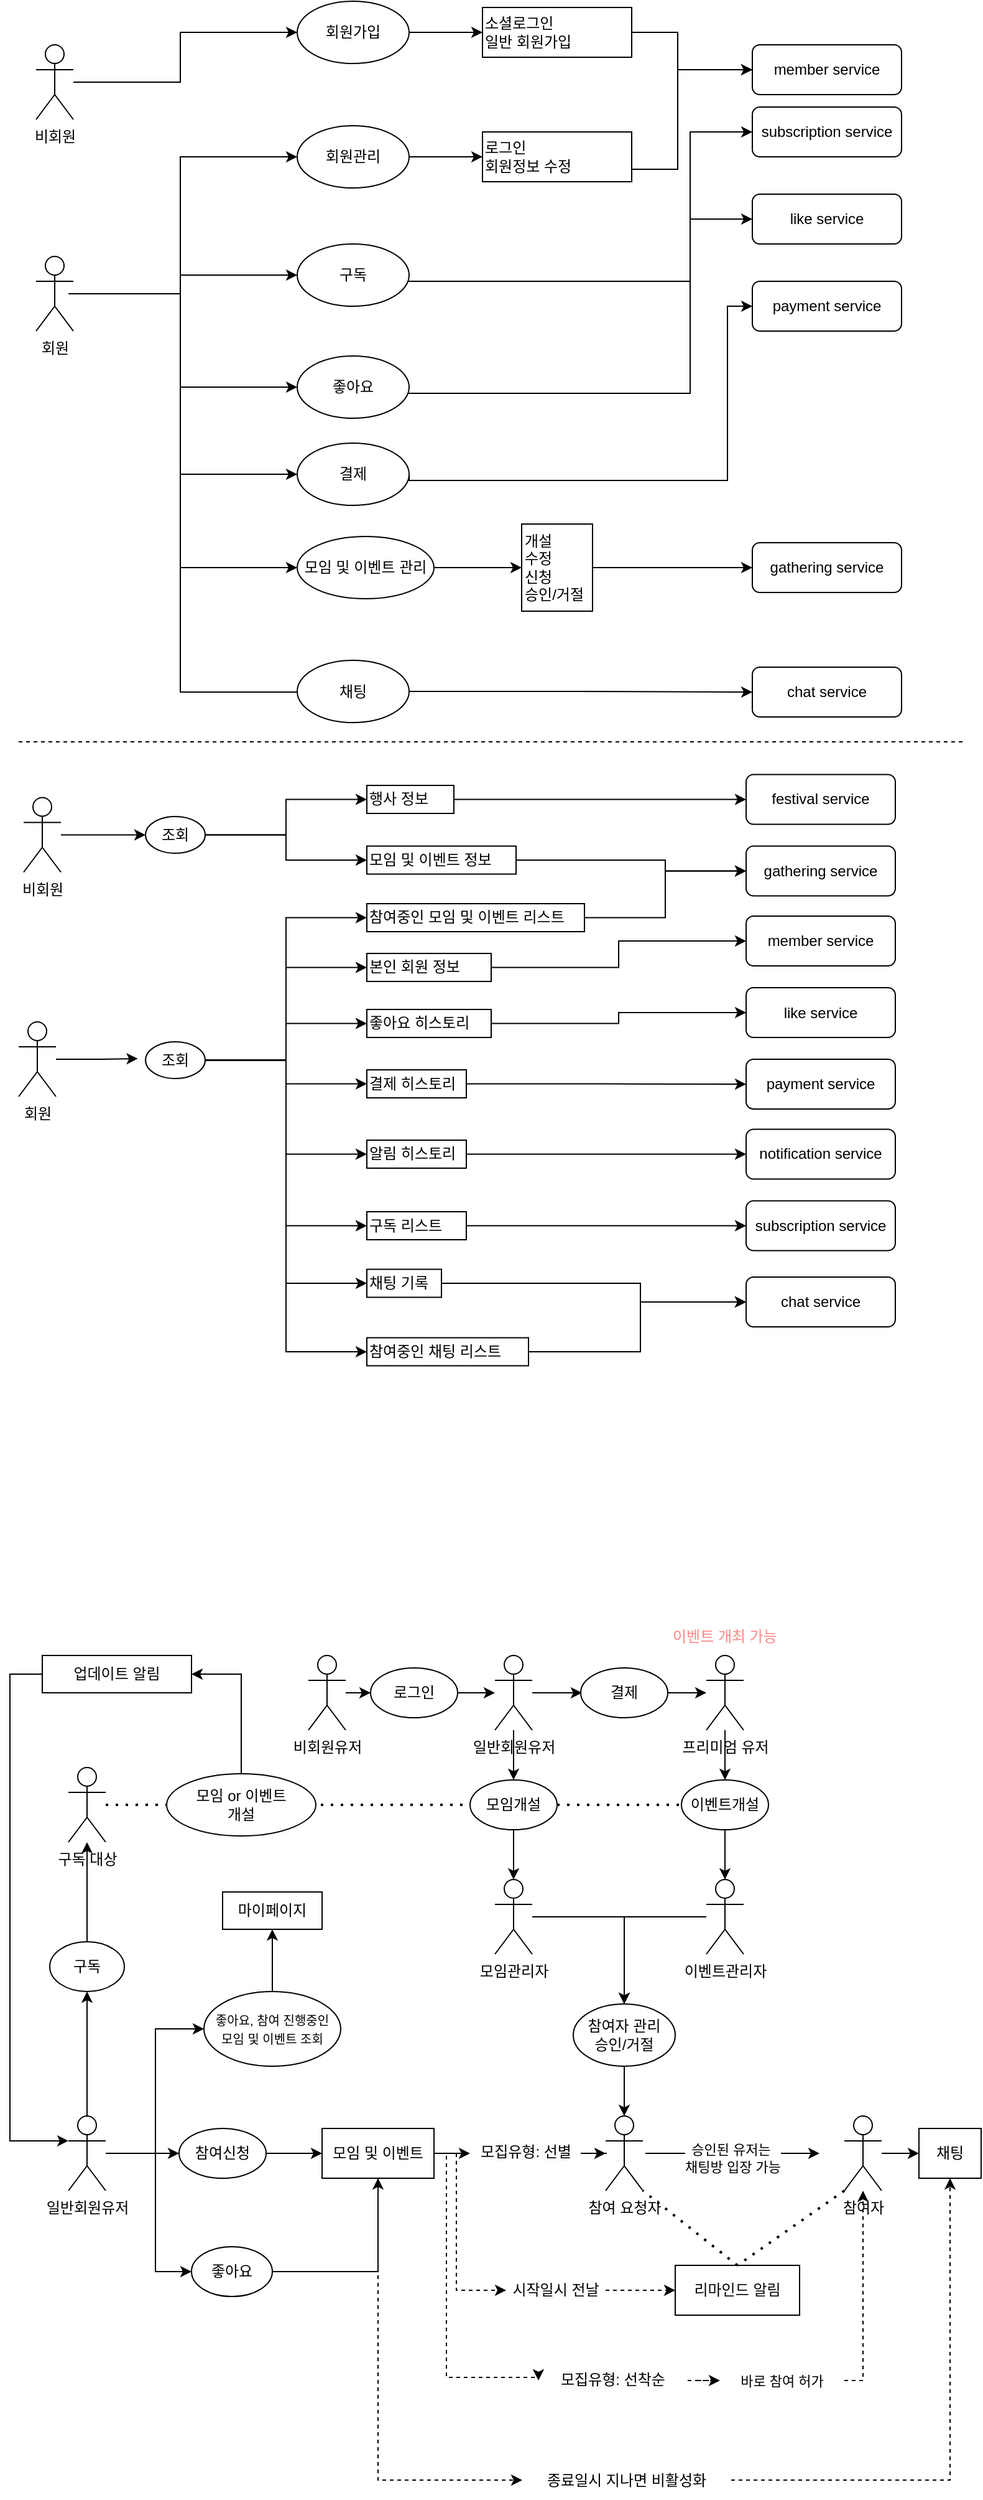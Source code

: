 <mxfile version="24.3.0" type="github">
  <diagram name="페이지-1" id="MK5Hw0KBVoJ_4Murm1ev">
    <mxGraphModel dx="954" dy="548" grid="0" gridSize="10" guides="1" tooltips="1" connect="1" arrows="1" fold="1" page="1" pageScale="1" pageWidth="827" pageHeight="1169" math="0" shadow="0">
      <root>
        <mxCell id="0" />
        <mxCell id="1" parent="0" />
        <mxCell id="NeVZHB2cAkmc2NvBBLA5-3" style="edgeStyle=orthogonalEdgeStyle;rounded=0;orthogonalLoop=1;jettySize=auto;html=1;entryX=0;entryY=0.5;entryDx=0;entryDy=0;" parent="1" source="ANXaPgxON0iwH09Vxr6g-2" target="ANXaPgxON0iwH09Vxr6g-25" edge="1">
          <mxGeometry relative="1" as="geometry">
            <mxPoint x="250" y="30" as="targetPoint" />
            <Array as="points">
              <mxPoint x="160" y="70" />
              <mxPoint x="160" y="30" />
            </Array>
          </mxGeometry>
        </mxCell>
        <mxCell id="ANXaPgxON0iwH09Vxr6g-2" value="비회원" style="shape=umlActor;verticalLabelPosition=bottom;verticalAlign=top;html=1;outlineConnect=0;" parent="1" vertex="1">
          <mxGeometry x="44" y="40" width="30" height="60" as="geometry" />
        </mxCell>
        <mxCell id="ANXaPgxON0iwH09Vxr6g-62" style="edgeStyle=orthogonalEdgeStyle;rounded=0;orthogonalLoop=1;jettySize=auto;html=1;entryX=0;entryY=0.5;entryDx=0;entryDy=0;" parent="1" source="ANXaPgxON0iwH09Vxr6g-9" target="ANXaPgxON0iwH09Vxr6g-28" edge="1">
          <mxGeometry relative="1" as="geometry">
            <Array as="points">
              <mxPoint x="160" y="240" />
              <mxPoint x="160" y="225" />
            </Array>
          </mxGeometry>
        </mxCell>
        <mxCell id="ANXaPgxON0iwH09Vxr6g-63" style="edgeStyle=orthogonalEdgeStyle;rounded=0;orthogonalLoop=1;jettySize=auto;html=1;entryX=0;entryY=0.5;entryDx=0;entryDy=0;" parent="1" source="ANXaPgxON0iwH09Vxr6g-9" target="ANXaPgxON0iwH09Vxr6g-29" edge="1">
          <mxGeometry relative="1" as="geometry">
            <Array as="points">
              <mxPoint x="160" y="240" />
              <mxPoint x="160" y="315" />
            </Array>
          </mxGeometry>
        </mxCell>
        <mxCell id="ANXaPgxON0iwH09Vxr6g-65" style="edgeStyle=orthogonalEdgeStyle;rounded=0;orthogonalLoop=1;jettySize=auto;html=1;entryX=0;entryY=0.5;entryDx=0;entryDy=0;" parent="1" source="ANXaPgxON0iwH09Vxr6g-9" target="ANXaPgxON0iwH09Vxr6g-30" edge="1">
          <mxGeometry relative="1" as="geometry">
            <Array as="points">
              <mxPoint x="160" y="240" />
              <mxPoint x="160" y="385" />
            </Array>
          </mxGeometry>
        </mxCell>
        <mxCell id="ANXaPgxON0iwH09Vxr6g-80" style="edgeStyle=orthogonalEdgeStyle;rounded=0;orthogonalLoop=1;jettySize=auto;html=1;entryX=0;entryY=0.5;entryDx=0;entryDy=0;" parent="1" source="ANXaPgxON0iwH09Vxr6g-9" target="ANXaPgxON0iwH09Vxr6g-36" edge="1">
          <mxGeometry relative="1" as="geometry">
            <Array as="points">
              <mxPoint x="160" y="240" />
              <mxPoint x="160" y="560" />
              <mxPoint x="280" y="560" />
            </Array>
          </mxGeometry>
        </mxCell>
        <mxCell id="NeVZHB2cAkmc2NvBBLA5-2" style="edgeStyle=orthogonalEdgeStyle;rounded=0;orthogonalLoop=1;jettySize=auto;html=1;entryX=0;entryY=0.5;entryDx=0;entryDy=0;" parent="1" target="ANXaPgxON0iwH09Vxr6g-31" edge="1">
          <mxGeometry relative="1" as="geometry">
            <mxPoint x="70" y="240" as="sourcePoint" />
            <mxPoint x="266" y="455" as="targetPoint" />
            <Array as="points">
              <mxPoint x="160" y="240" />
              <mxPoint x="160" y="460" />
            </Array>
          </mxGeometry>
        </mxCell>
        <mxCell id="NeVZHB2cAkmc2NvBBLA5-11" style="edgeStyle=orthogonalEdgeStyle;rounded=0;orthogonalLoop=1;jettySize=auto;html=1;entryX=0;entryY=0.5;entryDx=0;entryDy=0;" parent="1" source="ANXaPgxON0iwH09Vxr6g-9" target="ANXaPgxON0iwH09Vxr6g-26" edge="1">
          <mxGeometry relative="1" as="geometry">
            <Array as="points">
              <mxPoint x="160" y="240" />
              <mxPoint x="160" y="130" />
            </Array>
          </mxGeometry>
        </mxCell>
        <mxCell id="ANXaPgxON0iwH09Vxr6g-9" value="회&lt;span style=&quot;background-color: initial;&quot;&gt;원&lt;/span&gt;" style="shape=umlActor;verticalLabelPosition=bottom;verticalAlign=top;html=1;outlineConnect=0;" parent="1" vertex="1">
          <mxGeometry x="44" y="210" width="30" height="60" as="geometry" />
        </mxCell>
        <mxCell id="NeVZHB2cAkmc2NvBBLA5-5" style="edgeStyle=orthogonalEdgeStyle;rounded=0;orthogonalLoop=1;jettySize=auto;html=1;entryX=0;entryY=0.5;entryDx=0;entryDy=0;" parent="1" source="ANXaPgxON0iwH09Vxr6g-25" target="ANXaPgxON0iwH09Vxr6g-56" edge="1">
          <mxGeometry relative="1" as="geometry">
            <mxPoint x="394" y="30" as="targetPoint" />
          </mxGeometry>
        </mxCell>
        <mxCell id="ANXaPgxON0iwH09Vxr6g-25" value="회원가입" style="ellipse;whiteSpace=wrap;html=1;" parent="1" vertex="1">
          <mxGeometry x="254" y="5" width="90" height="50" as="geometry" />
        </mxCell>
        <mxCell id="NeVZHB2cAkmc2NvBBLA5-6" style="edgeStyle=orthogonalEdgeStyle;rounded=0;orthogonalLoop=1;jettySize=auto;html=1;entryX=0;entryY=0.5;entryDx=0;entryDy=0;" parent="1" source="ANXaPgxON0iwH09Vxr6g-26" target="ANXaPgxON0iwH09Vxr6g-52" edge="1">
          <mxGeometry relative="1" as="geometry">
            <mxPoint x="394" y="130" as="targetPoint" />
          </mxGeometry>
        </mxCell>
        <mxCell id="ANXaPgxON0iwH09Vxr6g-26" value="회원관리" style="ellipse;whiteSpace=wrap;html=1;" parent="1" vertex="1">
          <mxGeometry x="254" y="105" width="90" height="50" as="geometry" />
        </mxCell>
        <mxCell id="ANXaPgxON0iwH09Vxr6g-61" style="edgeStyle=orthogonalEdgeStyle;rounded=0;orthogonalLoop=1;jettySize=auto;html=1;entryX=0;entryY=0.5;entryDx=0;entryDy=0;" parent="1" source="ANXaPgxON0iwH09Vxr6g-28" target="ANXaPgxON0iwH09Vxr6g-43" edge="1">
          <mxGeometry relative="1" as="geometry">
            <Array as="points">
              <mxPoint x="570" y="230" />
              <mxPoint x="570" y="110" />
            </Array>
          </mxGeometry>
        </mxCell>
        <mxCell id="ANXaPgxON0iwH09Vxr6g-28" value="구독" style="ellipse;whiteSpace=wrap;html=1;" parent="1" vertex="1">
          <mxGeometry x="254" y="200" width="90" height="50" as="geometry" />
        </mxCell>
        <mxCell id="ANXaPgxON0iwH09Vxr6g-64" style="edgeStyle=orthogonalEdgeStyle;rounded=0;orthogonalLoop=1;jettySize=auto;html=1;entryX=0;entryY=0.5;entryDx=0;entryDy=0;" parent="1" source="ANXaPgxON0iwH09Vxr6g-29" target="ANXaPgxON0iwH09Vxr6g-48" edge="1">
          <mxGeometry relative="1" as="geometry">
            <Array as="points">
              <mxPoint x="570" y="320" />
              <mxPoint x="570" y="180" />
            </Array>
          </mxGeometry>
        </mxCell>
        <mxCell id="ANXaPgxON0iwH09Vxr6g-29" value="좋아요" style="ellipse;whiteSpace=wrap;html=1;" parent="1" vertex="1">
          <mxGeometry x="254" y="290" width="90" height="50" as="geometry" />
        </mxCell>
        <mxCell id="ANXaPgxON0iwH09Vxr6g-66" style="edgeStyle=orthogonalEdgeStyle;rounded=0;orthogonalLoop=1;jettySize=auto;html=1;exitX=1;exitY=0.5;exitDx=0;exitDy=0;entryX=0;entryY=0.5;entryDx=0;entryDy=0;" parent="1" source="ANXaPgxON0iwH09Vxr6g-30" target="ANXaPgxON0iwH09Vxr6g-45" edge="1">
          <mxGeometry relative="1" as="geometry">
            <Array as="points">
              <mxPoint x="600" y="390" />
              <mxPoint x="600" y="250" />
            </Array>
          </mxGeometry>
        </mxCell>
        <mxCell id="ANXaPgxON0iwH09Vxr6g-30" value="결제" style="ellipse;whiteSpace=wrap;html=1;" parent="1" vertex="1">
          <mxGeometry x="254" y="360" width="90" height="50" as="geometry" />
        </mxCell>
        <mxCell id="NeVZHB2cAkmc2NvBBLA5-9" style="edgeStyle=orthogonalEdgeStyle;rounded=0;orthogonalLoop=1;jettySize=auto;html=1;exitX=1;exitY=0.5;exitDx=0;exitDy=0;" parent="1" source="ANXaPgxON0iwH09Vxr6g-31" target="ANXaPgxON0iwH09Vxr6g-76" edge="1">
          <mxGeometry relative="1" as="geometry" />
        </mxCell>
        <mxCell id="ANXaPgxON0iwH09Vxr6g-31" value="모임 및 이벤트 관리" style="ellipse;whiteSpace=wrap;html=1;" parent="1" vertex="1">
          <mxGeometry x="254" y="435" width="110" height="50" as="geometry" />
        </mxCell>
        <mxCell id="ANXaPgxON0iwH09Vxr6g-81" style="edgeStyle=orthogonalEdgeStyle;rounded=0;orthogonalLoop=1;jettySize=auto;html=1;entryX=0;entryY=0.5;entryDx=0;entryDy=0;" parent="1" source="ANXaPgxON0iwH09Vxr6g-36" target="ANXaPgxON0iwH09Vxr6g-47" edge="1">
          <mxGeometry relative="1" as="geometry" />
        </mxCell>
        <mxCell id="ANXaPgxON0iwH09Vxr6g-36" value="채팅" style="ellipse;whiteSpace=wrap;html=1;" parent="1" vertex="1">
          <mxGeometry x="254" y="534.5" width="90" height="50" as="geometry" />
        </mxCell>
        <mxCell id="ANXaPgxON0iwH09Vxr6g-42" value="member service" style="rounded=1;whiteSpace=wrap;html=1;" parent="1" vertex="1">
          <mxGeometry x="620" y="40" width="120" height="40" as="geometry" />
        </mxCell>
        <mxCell id="ANXaPgxON0iwH09Vxr6g-43" value="subscription service" style="rounded=1;whiteSpace=wrap;html=1;" parent="1" vertex="1">
          <mxGeometry x="620" y="90" width="120" height="40" as="geometry" />
        </mxCell>
        <mxCell id="ANXaPgxON0iwH09Vxr6g-45" value="payment&amp;nbsp;&lt;span style=&quot;background-color: initial;&quot;&gt;service&lt;/span&gt;" style="rounded=1;whiteSpace=wrap;html=1;" parent="1" vertex="1">
          <mxGeometry x="620" y="230" width="120" height="40" as="geometry" />
        </mxCell>
        <mxCell id="ANXaPgxON0iwH09Vxr6g-46" value="notification&amp;nbsp;&lt;span style=&quot;background-color: initial;&quot;&gt;service&lt;/span&gt;" style="rounded=1;whiteSpace=wrap;html=1;" parent="1" vertex="1">
          <mxGeometry x="615" y="911.25" width="120" height="40" as="geometry" />
        </mxCell>
        <mxCell id="ANXaPgxON0iwH09Vxr6g-47" value="&lt;span style=&quot;background-color: initial;&quot;&gt;chat service&lt;/span&gt;" style="rounded=1;whiteSpace=wrap;html=1;" parent="1" vertex="1">
          <mxGeometry x="620" y="540" width="120" height="40" as="geometry" />
        </mxCell>
        <mxCell id="ANXaPgxON0iwH09Vxr6g-48" value="&lt;span style=&quot;background-color: initial;&quot;&gt;like service&lt;/span&gt;" style="rounded=1;whiteSpace=wrap;html=1;" parent="1" vertex="1">
          <mxGeometry x="620" y="160" width="120" height="40" as="geometry" />
        </mxCell>
        <mxCell id="ANXaPgxON0iwH09Vxr6g-49" value="&lt;span style=&quot;background-color: initial;&quot;&gt;festival service&lt;/span&gt;" style="rounded=1;whiteSpace=wrap;html=1;" parent="1" vertex="1">
          <mxGeometry x="615" y="626.25" width="120" height="40" as="geometry" />
        </mxCell>
        <mxCell id="ANXaPgxON0iwH09Vxr6g-50" value="&lt;span style=&quot;background-color: initial;&quot;&gt;gathering service&lt;/span&gt;" style="rounded=1;whiteSpace=wrap;html=1;" parent="1" vertex="1">
          <mxGeometry x="620" y="440" width="120" height="40" as="geometry" />
        </mxCell>
        <mxCell id="NeVZHB2cAkmc2NvBBLA5-8" style="edgeStyle=orthogonalEdgeStyle;rounded=0;orthogonalLoop=1;jettySize=auto;html=1;entryX=0;entryY=0.5;entryDx=0;entryDy=0;" parent="1" source="ANXaPgxON0iwH09Vxr6g-52" target="ANXaPgxON0iwH09Vxr6g-42" edge="1">
          <mxGeometry relative="1" as="geometry">
            <Array as="points">
              <mxPoint x="560" y="140" />
              <mxPoint x="560" y="60" />
            </Array>
          </mxGeometry>
        </mxCell>
        <mxCell id="ANXaPgxON0iwH09Vxr6g-52" value="로그인&lt;div&gt;회원정보 수정&lt;/div&gt;" style="rounded=0;whiteSpace=wrap;html=1;align=left;" parent="1" vertex="1">
          <mxGeometry x="403" y="110" width="120" height="40" as="geometry" />
        </mxCell>
        <mxCell id="NeVZHB2cAkmc2NvBBLA5-7" style="edgeStyle=orthogonalEdgeStyle;rounded=0;orthogonalLoop=1;jettySize=auto;html=1;exitX=1;exitY=0.5;exitDx=0;exitDy=0;entryX=0;entryY=0.5;entryDx=0;entryDy=0;" parent="1" source="ANXaPgxON0iwH09Vxr6g-56" target="ANXaPgxON0iwH09Vxr6g-42" edge="1">
          <mxGeometry relative="1" as="geometry">
            <Array as="points">
              <mxPoint x="560" y="30" />
              <mxPoint x="560" y="60" />
            </Array>
          </mxGeometry>
        </mxCell>
        <mxCell id="ANXaPgxON0iwH09Vxr6g-56" value="소셜로그인&lt;div&gt;일반 회원가입&lt;/div&gt;" style="rounded=0;whiteSpace=wrap;html=1;align=left;" parent="1" vertex="1">
          <mxGeometry x="403" y="10" width="120" height="40" as="geometry" />
        </mxCell>
        <mxCell id="NeVZHB2cAkmc2NvBBLA5-10" style="edgeStyle=orthogonalEdgeStyle;rounded=0;orthogonalLoop=1;jettySize=auto;html=1;entryX=0;entryY=0.5;entryDx=0;entryDy=0;" parent="1" source="ANXaPgxON0iwH09Vxr6g-76" target="ANXaPgxON0iwH09Vxr6g-50" edge="1">
          <mxGeometry relative="1" as="geometry" />
        </mxCell>
        <mxCell id="ANXaPgxON0iwH09Vxr6g-76" value="개설&lt;div&gt;수정&lt;/div&gt;&lt;div&gt;신청&lt;/div&gt;&lt;div&gt;승인/거절&lt;/div&gt;" style="rounded=0;whiteSpace=wrap;html=1;align=left;" parent="1" vertex="1">
          <mxGeometry x="434.5" y="425" width="57" height="70" as="geometry" />
        </mxCell>
        <mxCell id="ANXaPgxON0iwH09Vxr6g-82" value="" style="endArrow=none;dashed=1;html=1;rounded=0;" parent="1" edge="1">
          <mxGeometry width="50" height="50" relative="1" as="geometry">
            <mxPoint x="30" y="600" as="sourcePoint" />
            <mxPoint x="790" y="600" as="targetPoint" />
          </mxGeometry>
        </mxCell>
        <mxCell id="ANXaPgxON0iwH09Vxr6g-84" value="&lt;span style=&quot;background-color: initial;&quot;&gt;chat service&lt;/span&gt;" style="rounded=1;whiteSpace=wrap;html=1;" parent="1" vertex="1">
          <mxGeometry x="615" y="1030" width="120" height="40" as="geometry" />
        </mxCell>
        <mxCell id="ANXaPgxON0iwH09Vxr6g-85" value="member service" style="rounded=1;whiteSpace=wrap;html=1;" parent="1" vertex="1">
          <mxGeometry x="615" y="740" width="120" height="40" as="geometry" />
        </mxCell>
        <mxCell id="ANXaPgxON0iwH09Vxr6g-86" value="subscription service" style="rounded=1;whiteSpace=wrap;html=1;" parent="1" vertex="1">
          <mxGeometry x="615" y="968.75" width="120" height="40" as="geometry" />
        </mxCell>
        <mxCell id="ANXaPgxON0iwH09Vxr6g-87" value="payment&amp;nbsp;&lt;span style=&quot;background-color: initial;&quot;&gt;service&lt;/span&gt;" style="rounded=1;whiteSpace=wrap;html=1;" parent="1" vertex="1">
          <mxGeometry x="615" y="855" width="120" height="40" as="geometry" />
        </mxCell>
        <mxCell id="ANXaPgxON0iwH09Vxr6g-88" value="&lt;span style=&quot;background-color: initial;&quot;&gt;like service&lt;/span&gt;" style="rounded=1;whiteSpace=wrap;html=1;" parent="1" vertex="1">
          <mxGeometry x="615" y="797.5" width="120" height="40" as="geometry" />
        </mxCell>
        <mxCell id="ANXaPgxON0iwH09Vxr6g-89" value="&lt;span style=&quot;background-color: initial;&quot;&gt;gathering service&lt;/span&gt;" style="rounded=1;whiteSpace=wrap;html=1;" parent="1" vertex="1">
          <mxGeometry x="615" y="683.75" width="120" height="40" as="geometry" />
        </mxCell>
        <mxCell id="ANXaPgxON0iwH09Vxr6g-139" style="edgeStyle=orthogonalEdgeStyle;rounded=0;orthogonalLoop=1;jettySize=auto;html=1;entryX=0;entryY=0.5;entryDx=0;entryDy=0;" parent="1" source="ANXaPgxON0iwH09Vxr6g-92" target="NeVZHB2cAkmc2NvBBLA5-1" edge="1">
          <mxGeometry relative="1" as="geometry">
            <mxPoint x="140.0" y="674.483" as="targetPoint" />
          </mxGeometry>
        </mxCell>
        <mxCell id="ANXaPgxON0iwH09Vxr6g-92" value="비회원" style="shape=umlActor;verticalLabelPosition=bottom;verticalAlign=top;html=1;outlineConnect=0;" parent="1" vertex="1">
          <mxGeometry x="34" y="644.75" width="30" height="60" as="geometry" />
        </mxCell>
        <mxCell id="ANXaPgxON0iwH09Vxr6g-93" value="회&lt;span style=&quot;background-color: initial;&quot;&gt;원&lt;/span&gt;" style="shape=umlActor;verticalLabelPosition=bottom;verticalAlign=top;html=1;outlineConnect=0;" parent="1" vertex="1">
          <mxGeometry x="30" y="825" width="30" height="60" as="geometry" />
        </mxCell>
        <mxCell id="ANXaPgxON0iwH09Vxr6g-101" style="edgeStyle=orthogonalEdgeStyle;rounded=0;orthogonalLoop=1;jettySize=auto;html=1;entryX=0;entryY=0.5;entryDx=0;entryDy=0;exitX=1;exitY=0.5;exitDx=0;exitDy=0;" parent="1" source="ANXaPgxON0iwH09Vxr6g-126" target="ANXaPgxON0iwH09Vxr6g-85" edge="1">
          <mxGeometry relative="1" as="geometry">
            <mxPoint x="320" y="733.724" as="sourcePoint" />
          </mxGeometry>
        </mxCell>
        <mxCell id="ANXaPgxON0iwH09Vxr6g-105" style="edgeStyle=orthogonalEdgeStyle;rounded=0;orthogonalLoop=1;jettySize=auto;html=1;exitX=1;exitY=0.5;exitDx=0;exitDy=0;entryX=0;entryY=0.5;entryDx=0;entryDy=0;" parent="1" source="ANXaPgxON0iwH09Vxr6g-122" target="ANXaPgxON0iwH09Vxr6g-87" edge="1">
          <mxGeometry relative="1" as="geometry">
            <mxPoint x="320" y="861.25" as="sourcePoint" />
          </mxGeometry>
        </mxCell>
        <mxCell id="ANXaPgxON0iwH09Vxr6g-107" style="edgeStyle=orthogonalEdgeStyle;rounded=0;orthogonalLoop=1;jettySize=auto;html=1;entryX=0;entryY=0.5;entryDx=0;entryDy=0;exitX=1;exitY=0.5;exitDx=0;exitDy=0;" parent="1" source="ANXaPgxON0iwH09Vxr6g-123" target="ANXaPgxON0iwH09Vxr6g-46" edge="1">
          <mxGeometry relative="1" as="geometry">
            <mxPoint x="320" y="931.241" as="sourcePoint" />
          </mxGeometry>
        </mxCell>
        <mxCell id="ANXaPgxON0iwH09Vxr6g-109" style="edgeStyle=orthogonalEdgeStyle;rounded=0;orthogonalLoop=1;jettySize=auto;html=1;entryX=0;entryY=0.5;entryDx=0;entryDy=0;exitX=1;exitY=0.5;exitDx=0;exitDy=0;" parent="1" source="ANXaPgxON0iwH09Vxr6g-121" target="ANXaPgxON0iwH09Vxr6g-86" edge="1">
          <mxGeometry relative="1" as="geometry">
            <mxPoint x="320" y="1002.483" as="sourcePoint" />
          </mxGeometry>
        </mxCell>
        <mxCell id="ANXaPgxON0iwH09Vxr6g-134" style="edgeStyle=orthogonalEdgeStyle;rounded=0;orthogonalLoop=1;jettySize=auto;html=1;entryX=0;entryY=0.5;entryDx=0;entryDy=0;" parent="1" source="ANXaPgxON0iwH09Vxr6g-112" target="ANXaPgxON0iwH09Vxr6g-84" edge="1">
          <mxGeometry relative="1" as="geometry">
            <Array as="points">
              <mxPoint x="530" y="1090" />
              <mxPoint x="530" y="1050" />
            </Array>
          </mxGeometry>
        </mxCell>
        <mxCell id="ANXaPgxON0iwH09Vxr6g-112" value="참여중인 채팅 리스트" style="rounded=0;whiteSpace=wrap;html=1;align=left;" parent="1" vertex="1">
          <mxGeometry x="310" y="1078.75" width="130" height="22.5" as="geometry" />
        </mxCell>
        <mxCell id="ANXaPgxON0iwH09Vxr6g-133" style="edgeStyle=orthogonalEdgeStyle;rounded=0;orthogonalLoop=1;jettySize=auto;html=1;entryX=0;entryY=0.5;entryDx=0;entryDy=0;" parent="1" source="ANXaPgxON0iwH09Vxr6g-120" target="ANXaPgxON0iwH09Vxr6g-84" edge="1">
          <mxGeometry relative="1" as="geometry">
            <Array as="points">
              <mxPoint x="530" y="1035" />
              <mxPoint x="530" y="1050" />
            </Array>
          </mxGeometry>
        </mxCell>
        <mxCell id="ANXaPgxON0iwH09Vxr6g-120" value="채팅 기록" style="rounded=0;whiteSpace=wrap;html=1;align=left;" parent="1" vertex="1">
          <mxGeometry x="310" y="1023.75" width="60" height="22.5" as="geometry" />
        </mxCell>
        <mxCell id="ANXaPgxON0iwH09Vxr6g-121" value="구독 리스트" style="rounded=0;whiteSpace=wrap;html=1;align=left;" parent="1" vertex="1">
          <mxGeometry x="310" y="977.5" width="80" height="22.5" as="geometry" />
        </mxCell>
        <mxCell id="ANXaPgxON0iwH09Vxr6g-122" value="결제 히스토리" style="rounded=0;whiteSpace=wrap;html=1;align=left;" parent="1" vertex="1">
          <mxGeometry x="310" y="863.5" width="80" height="22.5" as="geometry" />
        </mxCell>
        <mxCell id="ANXaPgxON0iwH09Vxr6g-123" value="알림 히스토리" style="rounded=0;whiteSpace=wrap;html=1;align=left;" parent="1" vertex="1">
          <mxGeometry x="310" y="920" width="80" height="22.5" as="geometry" />
        </mxCell>
        <mxCell id="ANXaPgxON0iwH09Vxr6g-152" style="edgeStyle=orthogonalEdgeStyle;rounded=0;orthogonalLoop=1;jettySize=auto;html=1;entryX=0;entryY=0.5;entryDx=0;entryDy=0;" parent="1" source="ANXaPgxON0iwH09Vxr6g-124" target="ANXaPgxON0iwH09Vxr6g-88" edge="1">
          <mxGeometry relative="1" as="geometry" />
        </mxCell>
        <mxCell id="ANXaPgxON0iwH09Vxr6g-124" value="좋아요 히스토리" style="rounded=0;whiteSpace=wrap;html=1;align=left;" parent="1" vertex="1">
          <mxGeometry x="310" y="815" width="100" height="22.5" as="geometry" />
        </mxCell>
        <mxCell id="ANXaPgxON0iwH09Vxr6g-131" style="edgeStyle=orthogonalEdgeStyle;rounded=0;orthogonalLoop=1;jettySize=auto;html=1;entryX=0;entryY=0.5;entryDx=0;entryDy=0;" parent="1" source="ANXaPgxON0iwH09Vxr6g-125" target="ANXaPgxON0iwH09Vxr6g-89" edge="1">
          <mxGeometry relative="1" as="geometry" />
        </mxCell>
        <mxCell id="ANXaPgxON0iwH09Vxr6g-125" value="참여중인 모임 및 이벤트 리스트" style="rounded=0;whiteSpace=wrap;html=1;align=left;" parent="1" vertex="1">
          <mxGeometry x="310" y="730" width="175" height="22.5" as="geometry" />
        </mxCell>
        <mxCell id="ANXaPgxON0iwH09Vxr6g-126" value="본인 회원 정보" style="rounded=0;whiteSpace=wrap;html=1;align=left;" parent="1" vertex="1">
          <mxGeometry x="310" y="770" width="100" height="22.5" as="geometry" />
        </mxCell>
        <mxCell id="ANXaPgxON0iwH09Vxr6g-130" style="edgeStyle=orthogonalEdgeStyle;rounded=0;orthogonalLoop=1;jettySize=auto;html=1;entryX=0;entryY=0.5;entryDx=0;entryDy=0;" parent="1" source="ANXaPgxON0iwH09Vxr6g-127" target="ANXaPgxON0iwH09Vxr6g-89" edge="1">
          <mxGeometry relative="1" as="geometry">
            <Array as="points">
              <mxPoint x="550" y="695" />
              <mxPoint x="550" y="704" />
            </Array>
          </mxGeometry>
        </mxCell>
        <mxCell id="ANXaPgxON0iwH09Vxr6g-127" value="모임 및 이벤트 정보" style="rounded=0;whiteSpace=wrap;html=1;align=left;" parent="1" vertex="1">
          <mxGeometry x="310" y="683.75" width="120" height="22.5" as="geometry" />
        </mxCell>
        <mxCell id="ANXaPgxON0iwH09Vxr6g-132" style="edgeStyle=orthogonalEdgeStyle;rounded=0;orthogonalLoop=1;jettySize=auto;html=1;entryX=0;entryY=0.5;entryDx=0;entryDy=0;exitX=1;exitY=0.5;exitDx=0;exitDy=0;" parent="1" source="ANXaPgxON0iwH09Vxr6g-128" target="ANXaPgxON0iwH09Vxr6g-49" edge="1">
          <mxGeometry relative="1" as="geometry">
            <Array as="points">
              <mxPoint x="450" y="646" />
            </Array>
          </mxGeometry>
        </mxCell>
        <mxCell id="ANXaPgxON0iwH09Vxr6g-128" value="행사 정보" style="rounded=0;whiteSpace=wrap;html=1;align=left;" parent="1" vertex="1">
          <mxGeometry x="310" y="635" width="70" height="22.5" as="geometry" />
        </mxCell>
        <mxCell id="ANXaPgxON0iwH09Vxr6g-142" style="edgeStyle=orthogonalEdgeStyle;rounded=0;orthogonalLoop=1;jettySize=auto;html=1;entryX=0;entryY=0.5;entryDx=0;entryDy=0;exitX=1;exitY=0.5;exitDx=0;exitDy=0;" parent="1" source="NeVZHB2cAkmc2NvBBLA5-1" target="ANXaPgxON0iwH09Vxr6g-127" edge="1">
          <mxGeometry relative="1" as="geometry">
            <mxPoint x="180.0" y="674.483" as="sourcePoint" />
          </mxGeometry>
        </mxCell>
        <mxCell id="ANXaPgxON0iwH09Vxr6g-143" style="edgeStyle=orthogonalEdgeStyle;rounded=0;orthogonalLoop=1;jettySize=auto;html=1;entryX=0;entryY=0.5;entryDx=0;entryDy=0;exitX=1;exitY=0.5;exitDx=0;exitDy=0;" parent="1" source="NeVZHB2cAkmc2NvBBLA5-1" target="ANXaPgxON0iwH09Vxr6g-128" edge="1">
          <mxGeometry relative="1" as="geometry">
            <mxPoint x="180.0" y="674.483" as="sourcePoint" />
          </mxGeometry>
        </mxCell>
        <mxCell id="ANXaPgxON0iwH09Vxr6g-144" style="edgeStyle=orthogonalEdgeStyle;rounded=0;orthogonalLoop=1;jettySize=auto;html=1;entryX=0;entryY=0.5;entryDx=0;entryDy=0;" parent="1" source="ANXaPgxON0iwH09Vxr6g-140" target="ANXaPgxON0iwH09Vxr6g-125" edge="1">
          <mxGeometry relative="1" as="geometry" />
        </mxCell>
        <mxCell id="ANXaPgxON0iwH09Vxr6g-145" style="edgeStyle=orthogonalEdgeStyle;rounded=0;orthogonalLoop=1;jettySize=auto;html=1;entryX=0;entryY=0.5;entryDx=0;entryDy=0;" parent="1" source="ANXaPgxON0iwH09Vxr6g-140" target="ANXaPgxON0iwH09Vxr6g-126" edge="1">
          <mxGeometry relative="1" as="geometry" />
        </mxCell>
        <mxCell id="ANXaPgxON0iwH09Vxr6g-146" style="edgeStyle=orthogonalEdgeStyle;rounded=0;orthogonalLoop=1;jettySize=auto;html=1;entryX=0;entryY=0.5;entryDx=0;entryDy=0;" parent="1" source="ANXaPgxON0iwH09Vxr6g-140" target="ANXaPgxON0iwH09Vxr6g-124" edge="1">
          <mxGeometry relative="1" as="geometry" />
        </mxCell>
        <mxCell id="ANXaPgxON0iwH09Vxr6g-147" style="edgeStyle=orthogonalEdgeStyle;rounded=0;orthogonalLoop=1;jettySize=auto;html=1;entryX=0;entryY=0.5;entryDx=0;entryDy=0;" parent="1" source="ANXaPgxON0iwH09Vxr6g-140" target="ANXaPgxON0iwH09Vxr6g-122" edge="1">
          <mxGeometry relative="1" as="geometry" />
        </mxCell>
        <mxCell id="ANXaPgxON0iwH09Vxr6g-148" style="edgeStyle=orthogonalEdgeStyle;rounded=0;orthogonalLoop=1;jettySize=auto;html=1;entryX=0;entryY=0.5;entryDx=0;entryDy=0;" parent="1" source="ANXaPgxON0iwH09Vxr6g-140" target="ANXaPgxON0iwH09Vxr6g-123" edge="1">
          <mxGeometry relative="1" as="geometry" />
        </mxCell>
        <mxCell id="ANXaPgxON0iwH09Vxr6g-149" style="edgeStyle=orthogonalEdgeStyle;rounded=0;orthogonalLoop=1;jettySize=auto;html=1;entryX=0;entryY=0.5;entryDx=0;entryDy=0;" parent="1" source="ANXaPgxON0iwH09Vxr6g-140" target="ANXaPgxON0iwH09Vxr6g-121" edge="1">
          <mxGeometry relative="1" as="geometry" />
        </mxCell>
        <mxCell id="ANXaPgxON0iwH09Vxr6g-150" style="edgeStyle=orthogonalEdgeStyle;rounded=0;orthogonalLoop=1;jettySize=auto;html=1;entryX=0;entryY=0.5;entryDx=0;entryDy=0;" parent="1" source="ANXaPgxON0iwH09Vxr6g-140" target="ANXaPgxON0iwH09Vxr6g-120" edge="1">
          <mxGeometry relative="1" as="geometry" />
        </mxCell>
        <mxCell id="ANXaPgxON0iwH09Vxr6g-151" style="edgeStyle=orthogonalEdgeStyle;rounded=0;orthogonalLoop=1;jettySize=auto;html=1;entryX=0;entryY=0.5;entryDx=0;entryDy=0;" parent="1" source="ANXaPgxON0iwH09Vxr6g-140" target="ANXaPgxON0iwH09Vxr6g-112" edge="1">
          <mxGeometry relative="1" as="geometry" />
        </mxCell>
        <mxCell id="ANXaPgxON0iwH09Vxr6g-140" value="조회" style="ellipse;whiteSpace=wrap;html=1;" parent="1" vertex="1">
          <mxGeometry x="132" y="841" width="48" height="29.5" as="geometry" />
        </mxCell>
        <mxCell id="ANXaPgxON0iwH09Vxr6g-141" style="edgeStyle=orthogonalEdgeStyle;rounded=0;orthogonalLoop=1;jettySize=auto;html=1;entryX=-0.13;entryY=0.458;entryDx=0;entryDy=0;entryPerimeter=0;" parent="1" source="ANXaPgxON0iwH09Vxr6g-93" target="ANXaPgxON0iwH09Vxr6g-140" edge="1">
          <mxGeometry relative="1" as="geometry" />
        </mxCell>
        <mxCell id="NeVZHB2cAkmc2NvBBLA5-1" value="조회" style="ellipse;whiteSpace=wrap;html=1;" parent="1" vertex="1">
          <mxGeometry x="132" y="660" width="48" height="29.5" as="geometry" />
        </mxCell>
        <mxCell id="Z54gssArOeXAfz75tasW-2" style="edgeStyle=orthogonalEdgeStyle;rounded=0;orthogonalLoop=1;jettySize=auto;html=1;entryX=0;entryY=0.5;entryDx=0;entryDy=0;" edge="1" parent="1" source="Z54gssArOeXAfz75tasW-3" target="Z54gssArOeXAfz75tasW-25">
          <mxGeometry relative="1" as="geometry">
            <mxPoint x="338" y="1364" as="targetPoint" />
          </mxGeometry>
        </mxCell>
        <mxCell id="Z54gssArOeXAfz75tasW-3" value="비회원유저" style="shape=umlActor;verticalLabelPosition=bottom;verticalAlign=top;html=1;outlineConnect=0;" vertex="1" parent="1">
          <mxGeometry x="263" y="1334" width="30" height="60" as="geometry" />
        </mxCell>
        <mxCell id="Z54gssArOeXAfz75tasW-4" style="edgeStyle=orthogonalEdgeStyle;rounded=0;orthogonalLoop=1;jettySize=auto;html=1;entryX=0;entryY=0.5;entryDx=0;entryDy=0;" edge="1" parent="1" source="Z54gssArOeXAfz75tasW-6">
          <mxGeometry relative="1" as="geometry">
            <mxPoint x="483" y="1364" as="targetPoint" />
          </mxGeometry>
        </mxCell>
        <mxCell id="Z54gssArOeXAfz75tasW-5" style="edgeStyle=orthogonalEdgeStyle;rounded=0;orthogonalLoop=1;jettySize=auto;html=1;entryX=0.5;entryY=0;entryDx=0;entryDy=0;" edge="1" parent="1" source="Z54gssArOeXAfz75tasW-6" target="Z54gssArOeXAfz75tasW-22">
          <mxGeometry relative="1" as="geometry">
            <mxPoint x="428" y="1444" as="targetPoint" />
          </mxGeometry>
        </mxCell>
        <mxCell id="Z54gssArOeXAfz75tasW-6" value="일반회원유저" style="shape=umlActor;verticalLabelPosition=bottom;verticalAlign=top;html=1;outlineConnect=0;" vertex="1" parent="1">
          <mxGeometry x="413" y="1334" width="30" height="60" as="geometry" />
        </mxCell>
        <mxCell id="Z54gssArOeXAfz75tasW-7" style="edgeStyle=orthogonalEdgeStyle;rounded=0;orthogonalLoop=1;jettySize=auto;html=1;entryX=0.5;entryY=0;entryDx=0;entryDy=0;" edge="1" parent="1" source="Z54gssArOeXAfz75tasW-8" target="Z54gssArOeXAfz75tasW-23">
          <mxGeometry relative="1" as="geometry">
            <mxPoint x="598.0" y="1444" as="targetPoint" />
          </mxGeometry>
        </mxCell>
        <mxCell id="Z54gssArOeXAfz75tasW-8" value="프리미엄 유저" style="shape=umlActor;verticalLabelPosition=bottom;verticalAlign=top;html=1;outlineConnect=0;" vertex="1" parent="1">
          <mxGeometry x="583" y="1334" width="30" height="60" as="geometry" />
        </mxCell>
        <mxCell id="Z54gssArOeXAfz75tasW-9" style="edgeStyle=orthogonalEdgeStyle;rounded=0;orthogonalLoop=1;jettySize=auto;html=1;exitX=1;exitY=0.5;exitDx=0;exitDy=0;" edge="1" parent="1" source="Z54gssArOeXAfz75tasW-24" target="Z54gssArOeXAfz75tasW-8">
          <mxGeometry relative="1" as="geometry">
            <mxPoint x="553.0" y="1364" as="sourcePoint" />
          </mxGeometry>
        </mxCell>
        <mxCell id="Z54gssArOeXAfz75tasW-10" value="&lt;h1 style=&quot;margin-top: 0px;&quot;&gt;&lt;span style=&quot;font-size: 12px; font-weight: 400;&quot;&gt;이벤트 개최 가능&lt;/span&gt;&lt;/h1&gt;" style="text;html=1;whiteSpace=wrap;overflow=hidden;rounded=0;fontColor=#FF8787;align=center;" vertex="1" parent="1">
          <mxGeometry x="548" y="1294" width="100" height="40" as="geometry" />
        </mxCell>
        <mxCell id="Z54gssArOeXAfz75tasW-11" style="edgeStyle=orthogonalEdgeStyle;rounded=0;orthogonalLoop=1;jettySize=auto;html=1;entryX=0.5;entryY=0;entryDx=0;entryDy=0;" edge="1" parent="1" source="Z54gssArOeXAfz75tasW-12" target="Z54gssArOeXAfz75tasW-34">
          <mxGeometry relative="1" as="geometry" />
        </mxCell>
        <mxCell id="Z54gssArOeXAfz75tasW-12" value="이벤트관리자" style="shape=umlActor;verticalLabelPosition=bottom;verticalAlign=top;html=1;outlineConnect=0;" vertex="1" parent="1">
          <mxGeometry x="583" y="1514" width="30" height="60" as="geometry" />
        </mxCell>
        <mxCell id="Z54gssArOeXAfz75tasW-13" style="edgeStyle=orthogonalEdgeStyle;rounded=0;orthogonalLoop=1;jettySize=auto;html=1;entryX=0.5;entryY=0;entryDx=0;entryDy=0;" edge="1" parent="1" source="Z54gssArOeXAfz75tasW-14" target="Z54gssArOeXAfz75tasW-34">
          <mxGeometry relative="1" as="geometry" />
        </mxCell>
        <mxCell id="Z54gssArOeXAfz75tasW-14" value="모임관리자" style="shape=umlActor;verticalLabelPosition=bottom;verticalAlign=top;html=1;outlineConnect=0;" vertex="1" parent="1">
          <mxGeometry x="413" y="1514" width="30" height="60" as="geometry" />
        </mxCell>
        <mxCell id="Z54gssArOeXAfz75tasW-15" style="edgeStyle=orthogonalEdgeStyle;rounded=0;orthogonalLoop=1;jettySize=auto;html=1;exitX=0.5;exitY=1;exitDx=0;exitDy=0;" edge="1" parent="1" source="Z54gssArOeXAfz75tasW-23" target="Z54gssArOeXAfz75tasW-12">
          <mxGeometry relative="1" as="geometry">
            <mxPoint x="598.0" y="1474" as="sourcePoint" />
          </mxGeometry>
        </mxCell>
        <mxCell id="Z54gssArOeXAfz75tasW-16" style="edgeStyle=orthogonalEdgeStyle;rounded=0;orthogonalLoop=1;jettySize=auto;html=1;entryX=0.5;entryY=0;entryDx=0;entryDy=0;entryPerimeter=0;exitX=0.5;exitY=1;exitDx=0;exitDy=0;" edge="1" parent="1" source="Z54gssArOeXAfz75tasW-22" target="Z54gssArOeXAfz75tasW-14">
          <mxGeometry relative="1" as="geometry">
            <mxPoint x="428" y="1474" as="sourcePoint" />
          </mxGeometry>
        </mxCell>
        <mxCell id="Z54gssArOeXAfz75tasW-17" style="edgeStyle=orthogonalEdgeStyle;rounded=0;orthogonalLoop=1;jettySize=auto;html=1;exitX=1;exitY=0.5;exitDx=0;exitDy=0;" edge="1" parent="1" source="Z54gssArOeXAfz75tasW-25" target="Z54gssArOeXAfz75tasW-6">
          <mxGeometry relative="1" as="geometry">
            <mxPoint x="388" y="1364" as="sourcePoint" />
          </mxGeometry>
        </mxCell>
        <mxCell id="Z54gssArOeXAfz75tasW-18" style="edgeStyle=orthogonalEdgeStyle;rounded=0;orthogonalLoop=1;jettySize=auto;html=1;exitX=1;exitY=0.5;exitDx=0;exitDy=0;entryX=0;entryY=0.5;entryDx=0;entryDy=0;" edge="1" parent="1" source="Z54gssArOeXAfz75tasW-21" target="Z54gssArOeXAfz75tasW-45">
          <mxGeometry relative="1" as="geometry">
            <mxPoint x="387" y="1734" as="targetPoint" />
          </mxGeometry>
        </mxCell>
        <mxCell id="Z54gssArOeXAfz75tasW-19" style="edgeStyle=orthogonalEdgeStyle;rounded=0;orthogonalLoop=1;jettySize=auto;html=1;entryX=0;entryY=0.5;entryDx=0;entryDy=0;dashed=1;" edge="1" parent="1" source="Z54gssArOeXAfz75tasW-21" target="Z54gssArOeXAfz75tasW-44">
          <mxGeometry relative="1" as="geometry">
            <mxPoint x="374" y="1874" as="targetPoint" />
            <Array as="points">
              <mxPoint x="374" y="1734" />
              <mxPoint x="374" y="1914" />
              <mxPoint x="448" y="1914" />
            </Array>
          </mxGeometry>
        </mxCell>
        <mxCell id="Z54gssArOeXAfz75tasW-20" style="edgeStyle=orthogonalEdgeStyle;rounded=0;orthogonalLoop=1;jettySize=auto;html=1;exitX=0.5;exitY=1;exitDx=0;exitDy=0;entryX=0;entryY=0.5;entryDx=0;entryDy=0;dashed=1;" edge="1" parent="1" source="Z54gssArOeXAfz75tasW-21" target="Z54gssArOeXAfz75tasW-62">
          <mxGeometry relative="1" as="geometry" />
        </mxCell>
        <mxCell id="Z54gssArOeXAfz75tasW-21" value="모임 및 이벤트" style="rounded=0;whiteSpace=wrap;html=1;" vertex="1" parent="1">
          <mxGeometry x="274" y="1714" width="90" height="40" as="geometry" />
        </mxCell>
        <mxCell id="Z54gssArOeXAfz75tasW-22" value="모임개설" style="ellipse;whiteSpace=wrap;html=1;" vertex="1" parent="1">
          <mxGeometry x="393" y="1434" width="70" height="40" as="geometry" />
        </mxCell>
        <mxCell id="Z54gssArOeXAfz75tasW-23" value="이벤트개설" style="ellipse;whiteSpace=wrap;html=1;" vertex="1" parent="1">
          <mxGeometry x="563" y="1434" width="70" height="40" as="geometry" />
        </mxCell>
        <mxCell id="Z54gssArOeXAfz75tasW-24" value="결제" style="ellipse;whiteSpace=wrap;html=1;" vertex="1" parent="1">
          <mxGeometry x="482" y="1344" width="70" height="40" as="geometry" />
        </mxCell>
        <mxCell id="Z54gssArOeXAfz75tasW-25" value="로그인" style="ellipse;whiteSpace=wrap;html=1;" vertex="1" parent="1">
          <mxGeometry x="313" y="1344" width="70" height="40" as="geometry" />
        </mxCell>
        <mxCell id="Z54gssArOeXAfz75tasW-26" style="edgeStyle=orthogonalEdgeStyle;rounded=0;orthogonalLoop=1;jettySize=auto;html=1;entryX=0;entryY=0.5;entryDx=0;entryDy=0;" edge="1" parent="1" source="Z54gssArOeXAfz75tasW-30" target="Z54gssArOeXAfz75tasW-32">
          <mxGeometry relative="1" as="geometry" />
        </mxCell>
        <mxCell id="Z54gssArOeXAfz75tasW-27" style="edgeStyle=orthogonalEdgeStyle;rounded=0;orthogonalLoop=1;jettySize=auto;html=1;entryX=0;entryY=0.5;entryDx=0;entryDy=0;" edge="1" parent="1" source="Z54gssArOeXAfz75tasW-30" target="Z54gssArOeXAfz75tasW-50">
          <mxGeometry relative="1" as="geometry">
            <Array as="points">
              <mxPoint x="140" y="1734" />
              <mxPoint x="140" y="1634" />
            </Array>
          </mxGeometry>
        </mxCell>
        <mxCell id="Z54gssArOeXAfz75tasW-28" style="edgeStyle=orthogonalEdgeStyle;rounded=0;orthogonalLoop=1;jettySize=auto;html=1;" edge="1" parent="1" source="Z54gssArOeXAfz75tasW-30" target="Z54gssArOeXAfz75tasW-52">
          <mxGeometry relative="1" as="geometry" />
        </mxCell>
        <mxCell id="Z54gssArOeXAfz75tasW-29" style="edgeStyle=orthogonalEdgeStyle;rounded=0;orthogonalLoop=1;jettySize=auto;html=1;entryX=0;entryY=0.5;entryDx=0;entryDy=0;" edge="1" parent="1" source="Z54gssArOeXAfz75tasW-30" target="Z54gssArOeXAfz75tasW-47">
          <mxGeometry relative="1" as="geometry">
            <Array as="points">
              <mxPoint x="140" y="1734" />
              <mxPoint x="140" y="1829" />
            </Array>
          </mxGeometry>
        </mxCell>
        <mxCell id="Z54gssArOeXAfz75tasW-30" value="일반회원유저" style="shape=umlActor;verticalLabelPosition=bottom;verticalAlign=top;html=1;outlineConnect=0;" vertex="1" parent="1">
          <mxGeometry x="70" y="1704" width="30" height="60" as="geometry" />
        </mxCell>
        <mxCell id="Z54gssArOeXAfz75tasW-31" style="edgeStyle=orthogonalEdgeStyle;rounded=0;orthogonalLoop=1;jettySize=auto;html=1;exitX=1;exitY=0.5;exitDx=0;exitDy=0;entryX=0;entryY=0.5;entryDx=0;entryDy=0;" edge="1" parent="1" source="Z54gssArOeXAfz75tasW-32" target="Z54gssArOeXAfz75tasW-21">
          <mxGeometry relative="1" as="geometry" />
        </mxCell>
        <mxCell id="Z54gssArOeXAfz75tasW-32" value="참여신청" style="ellipse;whiteSpace=wrap;html=1;" vertex="1" parent="1">
          <mxGeometry x="159" y="1714" width="70" height="40" as="geometry" />
        </mxCell>
        <mxCell id="Z54gssArOeXAfz75tasW-33" style="edgeStyle=orthogonalEdgeStyle;rounded=0;orthogonalLoop=1;jettySize=auto;html=1;exitX=0.5;exitY=1;exitDx=0;exitDy=0;" edge="1" parent="1" source="Z54gssArOeXAfz75tasW-34" target="Z54gssArOeXAfz75tasW-35">
          <mxGeometry relative="1" as="geometry" />
        </mxCell>
        <mxCell id="Z54gssArOeXAfz75tasW-34" value="참여자 관리&lt;div&gt;승인/거절&lt;/div&gt;" style="ellipse;whiteSpace=wrap;html=1;" vertex="1" parent="1">
          <mxGeometry x="476" y="1614" width="82" height="50" as="geometry" />
        </mxCell>
        <mxCell id="Z54gssArOeXAfz75tasW-35" value="참여 요청자" style="shape=umlActor;verticalLabelPosition=bottom;verticalAlign=top;html=1;outlineConnect=0;" vertex="1" parent="1">
          <mxGeometry x="502" y="1704" width="30" height="60" as="geometry" />
        </mxCell>
        <mxCell id="Z54gssArOeXAfz75tasW-36" value="" style="endArrow=classic;html=1;rounded=0;entryX=0;entryY=0.5;entryDx=0;entryDy=0;" edge="1" parent="1">
          <mxGeometry relative="1" as="geometry">
            <mxPoint x="534" y="1734" as="sourcePoint" />
            <mxPoint x="674" y="1734" as="targetPoint" />
          </mxGeometry>
        </mxCell>
        <mxCell id="Z54gssArOeXAfz75tasW-37" value="Label" style="edgeLabel;resizable=0;html=1;;align=center;verticalAlign=middle;" connectable="0" vertex="1" parent="Z54gssArOeXAfz75tasW-36">
          <mxGeometry relative="1" as="geometry" />
        </mxCell>
        <mxCell id="Z54gssArOeXAfz75tasW-38" value="승인된 유저는&amp;nbsp;&lt;div&gt;채팅방 입장 가능&lt;/div&gt;" style="edgeLabel;html=1;align=center;verticalAlign=middle;resizable=0;points=[];" vertex="1" connectable="0" parent="Z54gssArOeXAfz75tasW-36">
          <mxGeometry x="-0.007" y="-4" relative="1" as="geometry">
            <mxPoint as="offset" />
          </mxGeometry>
        </mxCell>
        <mxCell id="Z54gssArOeXAfz75tasW-39" style="edgeStyle=orthogonalEdgeStyle;rounded=0;orthogonalLoop=1;jettySize=auto;html=1;exitX=1;exitY=0.5;exitDx=0;exitDy=0;" edge="1" parent="1" source="Z54gssArOeXAfz75tasW-45" target="Z54gssArOeXAfz75tasW-35">
          <mxGeometry relative="1" as="geometry">
            <mxPoint x="477" y="1734" as="sourcePoint" />
          </mxGeometry>
        </mxCell>
        <mxCell id="Z54gssArOeXAfz75tasW-40" style="edgeStyle=orthogonalEdgeStyle;rounded=0;orthogonalLoop=1;jettySize=auto;html=1;exitX=1;exitY=0.5;exitDx=0;exitDy=0;dashed=1;" edge="1" parent="1" source="Z54gssArOeXAfz75tasW-70" target="Z54gssArOeXAfz75tasW-43">
          <mxGeometry relative="1" as="geometry">
            <mxPoint x="566.5" y="1839" as="sourcePoint" />
            <Array as="points">
              <mxPoint x="709" y="1917" />
            </Array>
          </mxGeometry>
        </mxCell>
        <mxCell id="Z54gssArOeXAfz75tasW-41" value="채팅" style="rounded=0;whiteSpace=wrap;html=1;" vertex="1" parent="1">
          <mxGeometry x="754" y="1714" width="50" height="40" as="geometry" />
        </mxCell>
        <mxCell id="Z54gssArOeXAfz75tasW-42" style="edgeStyle=orthogonalEdgeStyle;rounded=0;orthogonalLoop=1;jettySize=auto;html=1;entryX=0;entryY=0.5;entryDx=0;entryDy=0;" edge="1" parent="1" source="Z54gssArOeXAfz75tasW-43" target="Z54gssArOeXAfz75tasW-41">
          <mxGeometry relative="1" as="geometry" />
        </mxCell>
        <mxCell id="Z54gssArOeXAfz75tasW-43" value="참여자" style="shape=umlActor;verticalLabelPosition=bottom;verticalAlign=top;html=1;outlineConnect=0;" vertex="1" parent="1">
          <mxGeometry x="694" y="1704" width="30" height="60" as="geometry" />
        </mxCell>
        <mxCell id="Z54gssArOeXAfz75tasW-44" value="&lt;span style=&quot;color: rgb(0, 0, 0); font-family: Helvetica; font-size: 12px; font-style: normal; font-variant-ligatures: normal; font-variant-caps: normal; font-weight: 400; letter-spacing: normal; orphans: 2; text-indent: 0px; text-transform: none; widows: 2; word-spacing: 0px; -webkit-text-stroke-width: 0px; white-space: normal; background-color: rgb(251, 251, 251); text-decoration-thickness: initial; text-decoration-style: initial; text-decoration-color: initial; float: none; display: inline !important;&quot;&gt;모집유형: 선착순&lt;/span&gt;" style="text;whiteSpace=wrap;html=1;align=center;" vertex="1" parent="1">
          <mxGeometry x="448" y="1901.5" width="120" height="30" as="geometry" />
        </mxCell>
        <mxCell id="Z54gssArOeXAfz75tasW-45" value="&lt;span style=&quot;color: rgb(0, 0, 0); font-family: Helvetica; font-size: 12px; font-style: normal; font-variant-ligatures: normal; font-variant-caps: normal; font-weight: 400; letter-spacing: normal; orphans: 2; text-indent: 0px; text-transform: none; widows: 2; word-spacing: 0px; -webkit-text-stroke-width: 0px; white-space: normal; background-color: rgb(251, 251, 251); text-decoration-thickness: initial; text-decoration-style: initial; text-decoration-color: initial; float: none; display: inline !important;&quot;&gt;모집유형: 선별&lt;/span&gt;" style="text;whiteSpace=wrap;html=1;align=center;" vertex="1" parent="1">
          <mxGeometry x="393" y="1719" width="90" height="30" as="geometry" />
        </mxCell>
        <mxCell id="Z54gssArOeXAfz75tasW-46" style="edgeStyle=orthogonalEdgeStyle;rounded=0;orthogonalLoop=1;jettySize=auto;html=1;exitX=1;exitY=0.5;exitDx=0;exitDy=0;entryX=0.5;entryY=1;entryDx=0;entryDy=0;" edge="1" parent="1" source="Z54gssArOeXAfz75tasW-47" target="Z54gssArOeXAfz75tasW-21">
          <mxGeometry relative="1" as="geometry" />
        </mxCell>
        <mxCell id="Z54gssArOeXAfz75tasW-47" value="좋아요" style="ellipse;whiteSpace=wrap;html=1;" vertex="1" parent="1">
          <mxGeometry x="169" y="1809" width="65" height="40" as="geometry" />
        </mxCell>
        <mxCell id="Z54gssArOeXAfz75tasW-48" value="마이페이지" style="rounded=0;whiteSpace=wrap;html=1;" vertex="1" parent="1">
          <mxGeometry x="194" y="1524" width="80" height="30" as="geometry" />
        </mxCell>
        <mxCell id="Z54gssArOeXAfz75tasW-49" style="edgeStyle=orthogonalEdgeStyle;rounded=0;orthogonalLoop=1;jettySize=auto;html=1;exitX=0.5;exitY=0;exitDx=0;exitDy=0;entryX=0.5;entryY=1;entryDx=0;entryDy=0;" edge="1" parent="1" source="Z54gssArOeXAfz75tasW-50" target="Z54gssArOeXAfz75tasW-48">
          <mxGeometry relative="1" as="geometry">
            <Array as="points">
              <mxPoint x="234" y="1574" />
              <mxPoint x="234" y="1574" />
            </Array>
          </mxGeometry>
        </mxCell>
        <mxCell id="Z54gssArOeXAfz75tasW-50" value="&lt;font style=&quot;font-size: 10px;&quot;&gt;좋아요, 참여 진행중인 &lt;br&gt;모임 및 이벤트 조회&lt;/font&gt;" style="ellipse;whiteSpace=wrap;html=1;" vertex="1" parent="1">
          <mxGeometry x="179" y="1604" width="110" height="60" as="geometry" />
        </mxCell>
        <mxCell id="Z54gssArOeXAfz75tasW-51" value="구독 대상" style="shape=umlActor;verticalLabelPosition=bottom;verticalAlign=top;html=1;outlineConnect=0;" vertex="1" parent="1">
          <mxGeometry x="70" y="1424" width="30" height="60" as="geometry" />
        </mxCell>
        <mxCell id="Z54gssArOeXAfz75tasW-52" value="구독" style="ellipse;whiteSpace=wrap;html=1;" vertex="1" parent="1">
          <mxGeometry x="55" y="1564" width="60" height="40" as="geometry" />
        </mxCell>
        <mxCell id="Z54gssArOeXAfz75tasW-53" style="edgeStyle=orthogonalEdgeStyle;rounded=0;orthogonalLoop=1;jettySize=auto;html=1;" edge="1" parent="1" source="Z54gssArOeXAfz75tasW-52" target="Z54gssArOeXAfz75tasW-51">
          <mxGeometry relative="1" as="geometry" />
        </mxCell>
        <mxCell id="Z54gssArOeXAfz75tasW-54" value="" style="endArrow=none;dashed=1;html=1;dashPattern=1 3;strokeWidth=2;rounded=0;entryX=0;entryY=0.5;entryDx=0;entryDy=0;" edge="1" parent="1" target="Z54gssArOeXAfz75tasW-22">
          <mxGeometry width="50" height="50" relative="1" as="geometry">
            <mxPoint x="273" y="1454" as="sourcePoint" />
            <mxPoint x="263" y="1429" as="targetPoint" />
          </mxGeometry>
        </mxCell>
        <mxCell id="Z54gssArOeXAfz75tasW-55" value="" style="endArrow=none;dashed=1;html=1;dashPattern=1 3;strokeWidth=2;rounded=0;entryX=0;entryY=0.5;entryDx=0;entryDy=0;exitX=1;exitY=0.5;exitDx=0;exitDy=0;" edge="1" parent="1" source="Z54gssArOeXAfz75tasW-22" target="Z54gssArOeXAfz75tasW-23">
          <mxGeometry width="50" height="50" relative="1" as="geometry">
            <mxPoint x="174" y="1464" as="sourcePoint" />
            <mxPoint x="403" y="1464" as="targetPoint" />
          </mxGeometry>
        </mxCell>
        <mxCell id="Z54gssArOeXAfz75tasW-56" value="" style="endArrow=none;dashed=1;html=1;dashPattern=1 3;strokeWidth=2;rounded=0;entryX=0;entryY=0.5;entryDx=0;entryDy=0;" edge="1" parent="1" source="Z54gssArOeXAfz75tasW-51" target="Z54gssArOeXAfz75tasW-58">
          <mxGeometry width="50" height="50" relative="1" as="geometry">
            <mxPoint x="100" y="1454" as="sourcePoint" />
            <mxPoint x="369" y="1454" as="targetPoint" />
          </mxGeometry>
        </mxCell>
        <mxCell id="Z54gssArOeXAfz75tasW-57" style="edgeStyle=orthogonalEdgeStyle;rounded=0;orthogonalLoop=1;jettySize=auto;html=1;exitX=0.5;exitY=0;exitDx=0;exitDy=0;entryX=1;entryY=0.5;entryDx=0;entryDy=0;" edge="1" parent="1" source="Z54gssArOeXAfz75tasW-58" target="Z54gssArOeXAfz75tasW-60">
          <mxGeometry relative="1" as="geometry" />
        </mxCell>
        <mxCell id="Z54gssArOeXAfz75tasW-58" value="모임 or 이벤트 &lt;br&gt;개설" style="ellipse;whiteSpace=wrap;html=1;" vertex="1" parent="1">
          <mxGeometry x="149" y="1429" width="120" height="50" as="geometry" />
        </mxCell>
        <mxCell id="Z54gssArOeXAfz75tasW-59" style="edgeStyle=orthogonalEdgeStyle;rounded=0;orthogonalLoop=1;jettySize=auto;html=1;exitX=0;exitY=0.5;exitDx=0;exitDy=0;entryX=0;entryY=0.333;entryDx=0;entryDy=0;entryPerimeter=0;" edge="1" parent="1" source="Z54gssArOeXAfz75tasW-60" target="Z54gssArOeXAfz75tasW-30">
          <mxGeometry relative="1" as="geometry">
            <mxPoint x="37" y="1741.5" as="targetPoint" />
            <mxPoint x="23" y="1346.5" as="sourcePoint" />
            <Array as="points">
              <mxPoint x="23" y="1349" />
              <mxPoint x="23" y="1724" />
            </Array>
          </mxGeometry>
        </mxCell>
        <mxCell id="Z54gssArOeXAfz75tasW-60" value="업데이트 알림" style="rounded=0;whiteSpace=wrap;html=1;" vertex="1" parent="1">
          <mxGeometry x="49" y="1334" width="120" height="30" as="geometry" />
        </mxCell>
        <mxCell id="Z54gssArOeXAfz75tasW-61" style="edgeStyle=orthogonalEdgeStyle;rounded=0;orthogonalLoop=1;jettySize=auto;html=1;entryX=0.5;entryY=1;entryDx=0;entryDy=0;dashed=1;" edge="1" parent="1" source="Z54gssArOeXAfz75tasW-62" target="Z54gssArOeXAfz75tasW-41">
          <mxGeometry relative="1" as="geometry" />
        </mxCell>
        <mxCell id="Z54gssArOeXAfz75tasW-62" value="종료일시 지나면 비활성화" style="text;html=1;align=center;verticalAlign=middle;whiteSpace=wrap;rounded=0;" vertex="1" parent="1">
          <mxGeometry x="435" y="1981.5" width="168" height="30" as="geometry" />
        </mxCell>
        <mxCell id="Z54gssArOeXAfz75tasW-63" value="리마인드 알림" style="rounded=0;whiteSpace=wrap;html=1;" vertex="1" parent="1">
          <mxGeometry x="558" y="1824" width="100" height="40" as="geometry" />
        </mxCell>
        <mxCell id="Z54gssArOeXAfz75tasW-64" value="" style="edgeStyle=orthogonalEdgeStyle;rounded=0;orthogonalLoop=1;jettySize=auto;html=1;exitX=1;exitY=0.5;exitDx=0;exitDy=0;entryX=0;entryY=0.5;entryDx=0;entryDy=0;dashed=1;" edge="1" parent="1" source="Z54gssArOeXAfz75tasW-21" target="Z54gssArOeXAfz75tasW-66">
          <mxGeometry relative="1" as="geometry">
            <mxPoint x="364" y="1734" as="sourcePoint" />
            <mxPoint x="469" y="1829" as="targetPoint" />
            <Array as="points">
              <mxPoint x="382" y="1734" />
              <mxPoint x="382" y="1844" />
            </Array>
          </mxGeometry>
        </mxCell>
        <mxCell id="Z54gssArOeXAfz75tasW-65" style="edgeStyle=orthogonalEdgeStyle;rounded=0;orthogonalLoop=1;jettySize=auto;html=1;exitX=1;exitY=0.5;exitDx=0;exitDy=0;entryX=0;entryY=0.5;entryDx=0;entryDy=0;dashed=1;" edge="1" parent="1" source="Z54gssArOeXAfz75tasW-66" target="Z54gssArOeXAfz75tasW-63">
          <mxGeometry relative="1" as="geometry" />
        </mxCell>
        <mxCell id="Z54gssArOeXAfz75tasW-66" value="시작일시 전날" style="text;html=1;align=center;verticalAlign=middle;whiteSpace=wrap;rounded=0;" vertex="1" parent="1">
          <mxGeometry x="422" y="1829" width="80" height="30" as="geometry" />
        </mxCell>
        <mxCell id="Z54gssArOeXAfz75tasW-67" value="" style="endArrow=none;dashed=1;html=1;dashPattern=1 3;strokeWidth=2;rounded=0;entryX=1;entryY=1;entryDx=0;entryDy=0;entryPerimeter=0;exitX=0.5;exitY=0;exitDx=0;exitDy=0;" edge="1" parent="1" source="Z54gssArOeXAfz75tasW-63" target="Z54gssArOeXAfz75tasW-35">
          <mxGeometry width="50" height="50" relative="1" as="geometry">
            <mxPoint x="283" y="1714" as="sourcePoint" />
            <mxPoint x="333" y="1664" as="targetPoint" />
          </mxGeometry>
        </mxCell>
        <mxCell id="Z54gssArOeXAfz75tasW-68" value="" style="endArrow=none;dashed=1;html=1;dashPattern=1 3;strokeWidth=2;rounded=0;entryX=0.5;entryY=0;entryDx=0;entryDy=0;exitX=0;exitY=1;exitDx=0;exitDy=0;exitPerimeter=0;" edge="1" parent="1" source="Z54gssArOeXAfz75tasW-43" target="Z54gssArOeXAfz75tasW-63">
          <mxGeometry width="50" height="50" relative="1" as="geometry">
            <mxPoint x="573" y="1834" as="sourcePoint" />
            <mxPoint x="542" y="1774" as="targetPoint" />
          </mxGeometry>
        </mxCell>
        <mxCell id="Z54gssArOeXAfz75tasW-69" value="" style="edgeStyle=orthogonalEdgeStyle;rounded=0;orthogonalLoop=1;jettySize=auto;html=1;exitX=1;exitY=0.5;exitDx=0;exitDy=0;dashed=1;" edge="1" parent="1" source="Z54gssArOeXAfz75tasW-44" target="Z54gssArOeXAfz75tasW-70">
          <mxGeometry relative="1" as="geometry">
            <mxPoint x="568" y="1917" as="sourcePoint" />
            <mxPoint x="709" y="1764" as="targetPoint" />
          </mxGeometry>
        </mxCell>
        <mxCell id="Z54gssArOeXAfz75tasW-70" value="&lt;font style=&quot;font-size: 11px;&quot;&gt;바로 참여 허가&lt;/font&gt;" style="text;html=1;align=center;verticalAlign=middle;whiteSpace=wrap;rounded=0;" vertex="1" parent="1">
          <mxGeometry x="594" y="1901.5" width="100" height="30" as="geometry" />
        </mxCell>
      </root>
    </mxGraphModel>
  </diagram>
</mxfile>
